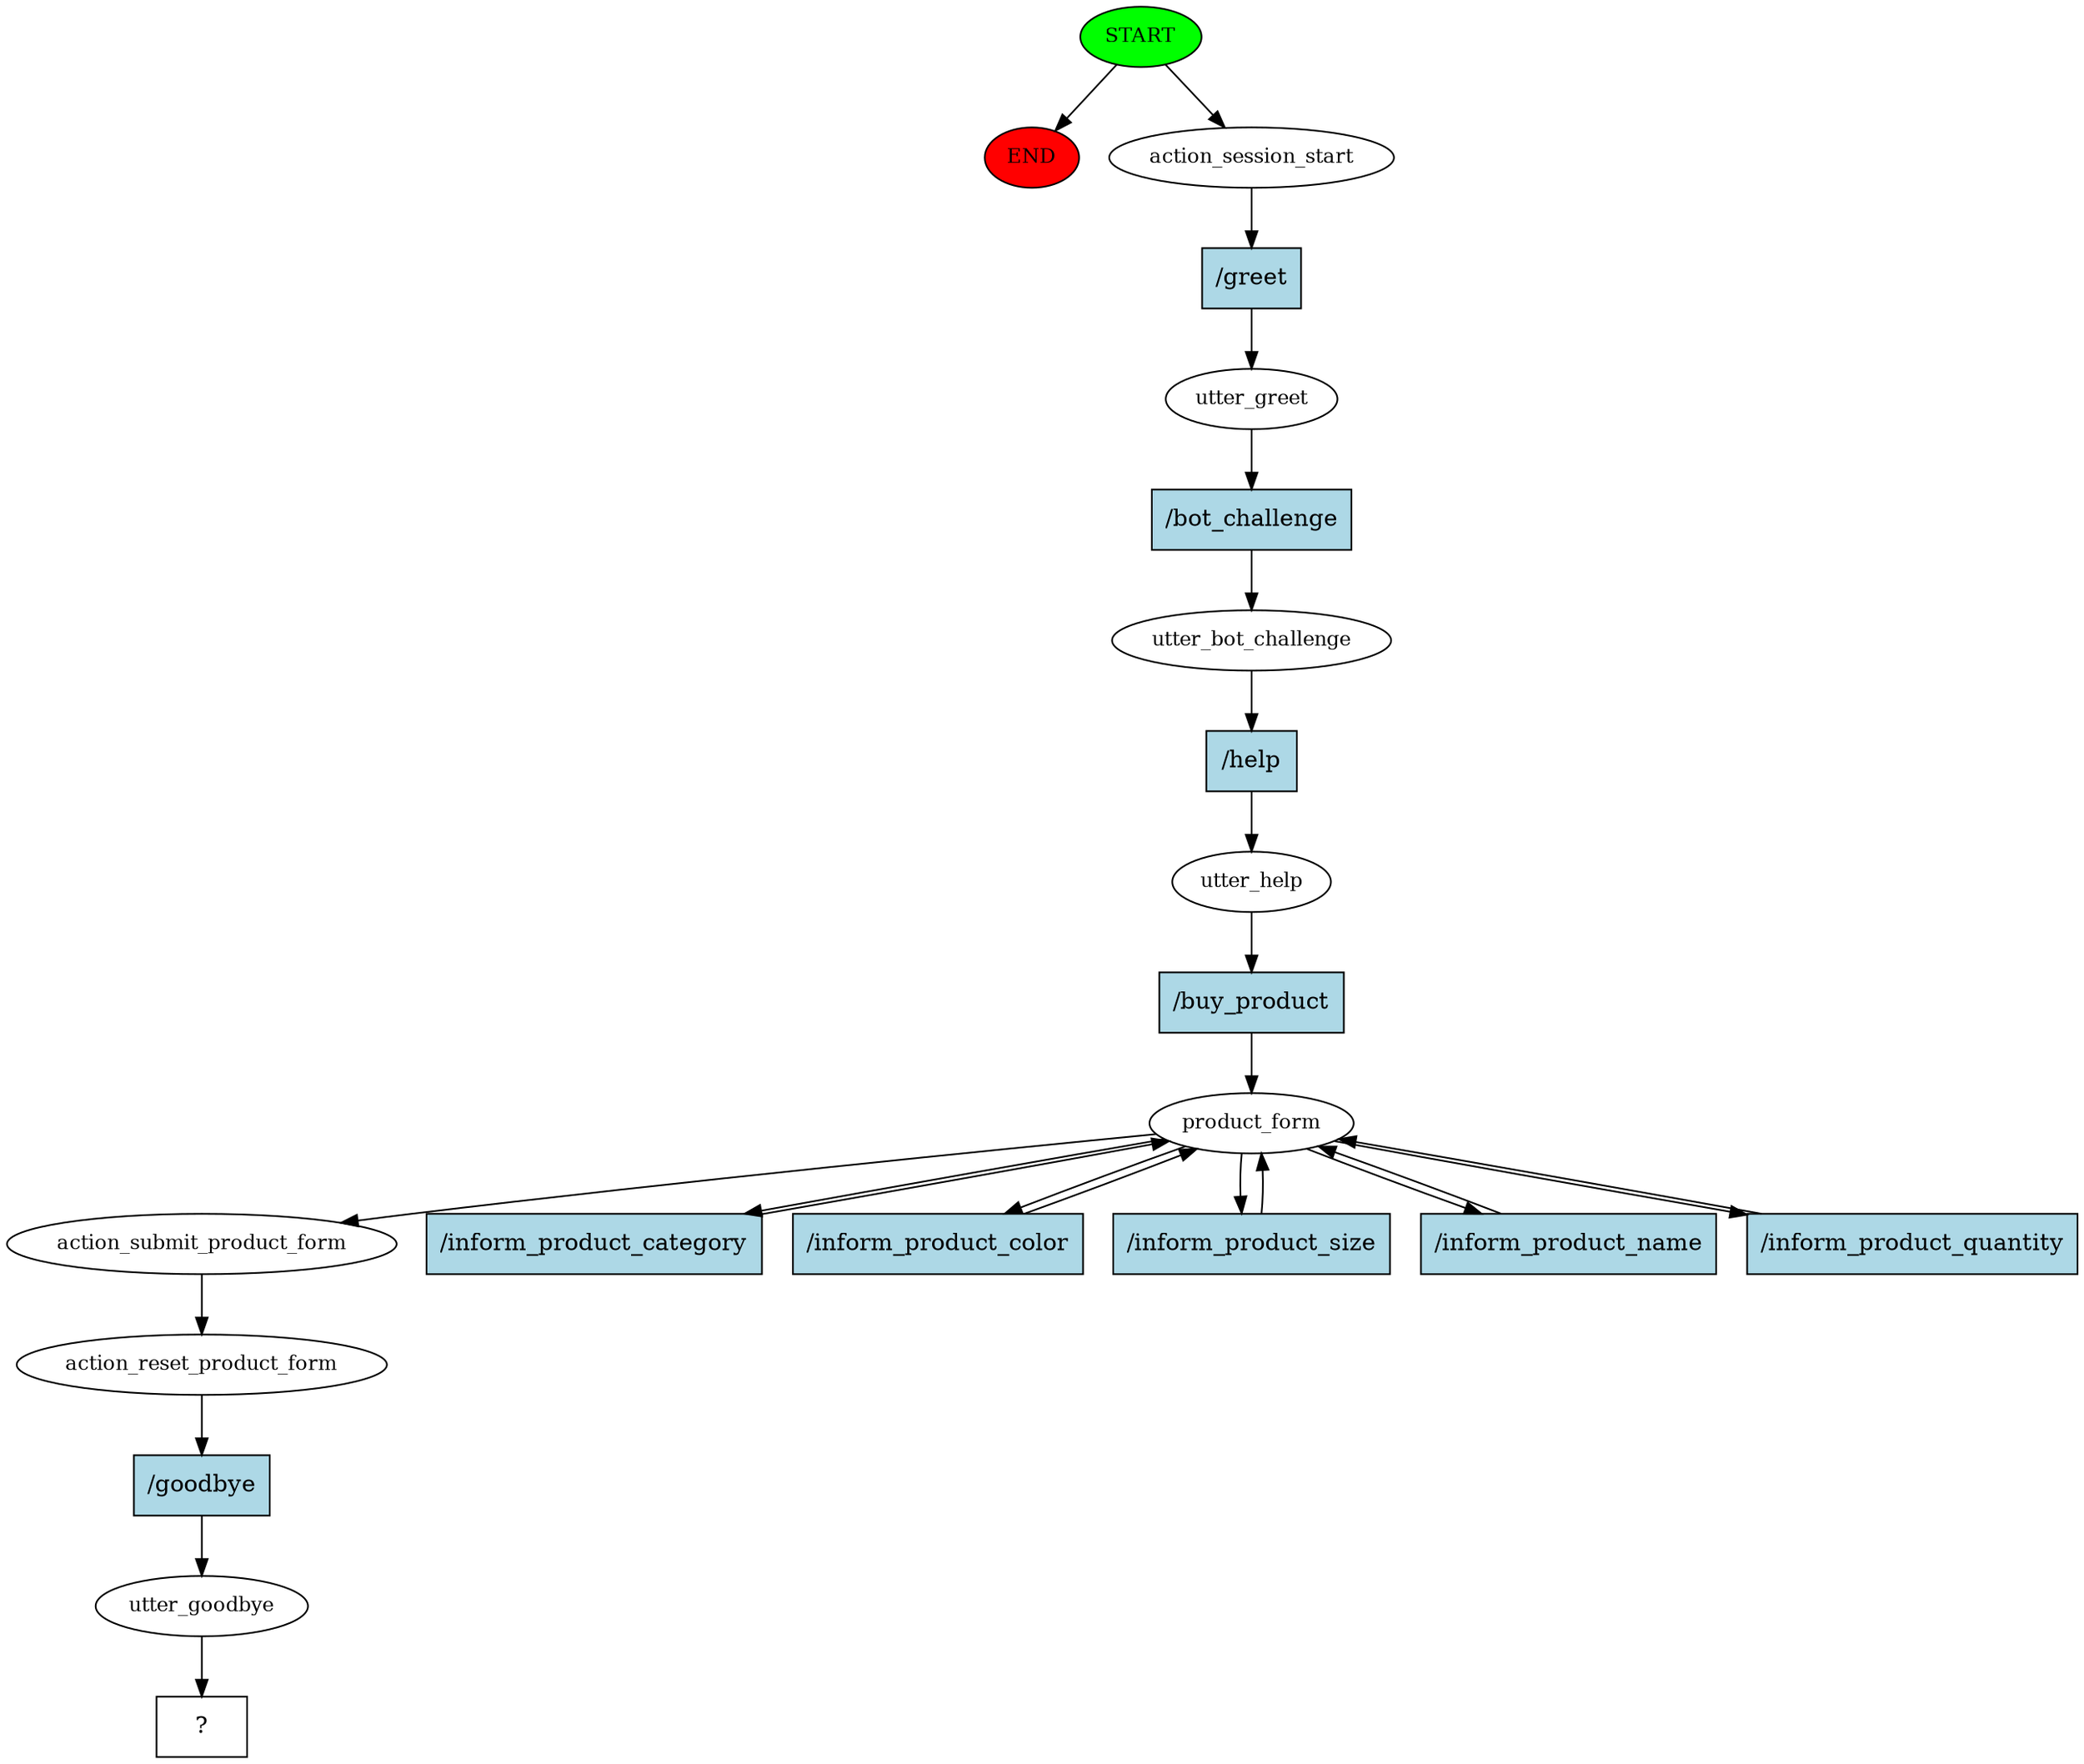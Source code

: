 digraph  {
0 [class="start active", fillcolor=green, fontsize=12, label=START, style=filled];
"-1" [class=end, fillcolor=red, fontsize=12, label=END, style=filled];
1 [class=active, fontsize=12, label=action_session_start];
2 [class=active, fontsize=12, label=utter_greet];
3 [class=active, fontsize=12, label=utter_bot_challenge];
4 [class=active, fontsize=12, label=utter_help];
5 [class=active, fontsize=12, label=product_form];
12 [class=active, fontsize=12, label=action_submit_product_form];
13 [class=active, fontsize=12, label=action_reset_product_form];
14 [class=active, fontsize=12, label=utter_goodbye];
15 [class="intent dashed active", label="  ?  ", shape=rect];
16 [class="intent active", fillcolor=lightblue, label="/greet", shape=rect, style=filled];
17 [class="intent active", fillcolor=lightblue, label="/bot_challenge", shape=rect, style=filled];
18 [class="intent active", fillcolor=lightblue, label="/help", shape=rect, style=filled];
19 [class="intent active", fillcolor=lightblue, label="/buy_product", shape=rect, style=filled];
20 [class="intent active", fillcolor=lightblue, label="/inform_product_category", shape=rect, style=filled];
21 [class="intent active", fillcolor=lightblue, label="/inform_product_color", shape=rect, style=filled];
22 [class="intent active", fillcolor=lightblue, label="/inform_product_size", shape=rect, style=filled];
23 [class="intent active", fillcolor=lightblue, label="/inform_product_name", shape=rect, style=filled];
24 [class="intent active", fillcolor=lightblue, label="/inform_product_quantity", shape=rect, style=filled];
25 [class="intent active", fillcolor=lightblue, label="/goodbye", shape=rect, style=filled];
0 -> "-1"  [class="", key=NONE, label=""];
0 -> 1  [class=active, key=NONE, label=""];
1 -> 16  [class=active, key=0];
2 -> 17  [class=active, key=0];
3 -> 18  [class=active, key=0];
4 -> 19  [class=active, key=0];
5 -> 12  [class=active, key=NONE, label=""];
5 -> 20  [class=active, key=0];
5 -> 21  [class=active, key=0];
5 -> 22  [class=active, key=0];
5 -> 23  [class=active, key=0];
5 -> 24  [class=active, key=0];
12 -> 13  [class=active, key=NONE, label=""];
13 -> 25  [class=active, key=0];
14 -> 15  [class=active, key=NONE, label=""];
16 -> 2  [class=active, key=0];
17 -> 3  [class=active, key=0];
18 -> 4  [class=active, key=0];
19 -> 5  [class=active, key=0];
20 -> 5  [class=active, key=0];
21 -> 5  [class=active, key=0];
22 -> 5  [class=active, key=0];
23 -> 5  [class=active, key=0];
24 -> 5  [class=active, key=0];
25 -> 14  [class=active, key=0];
}
